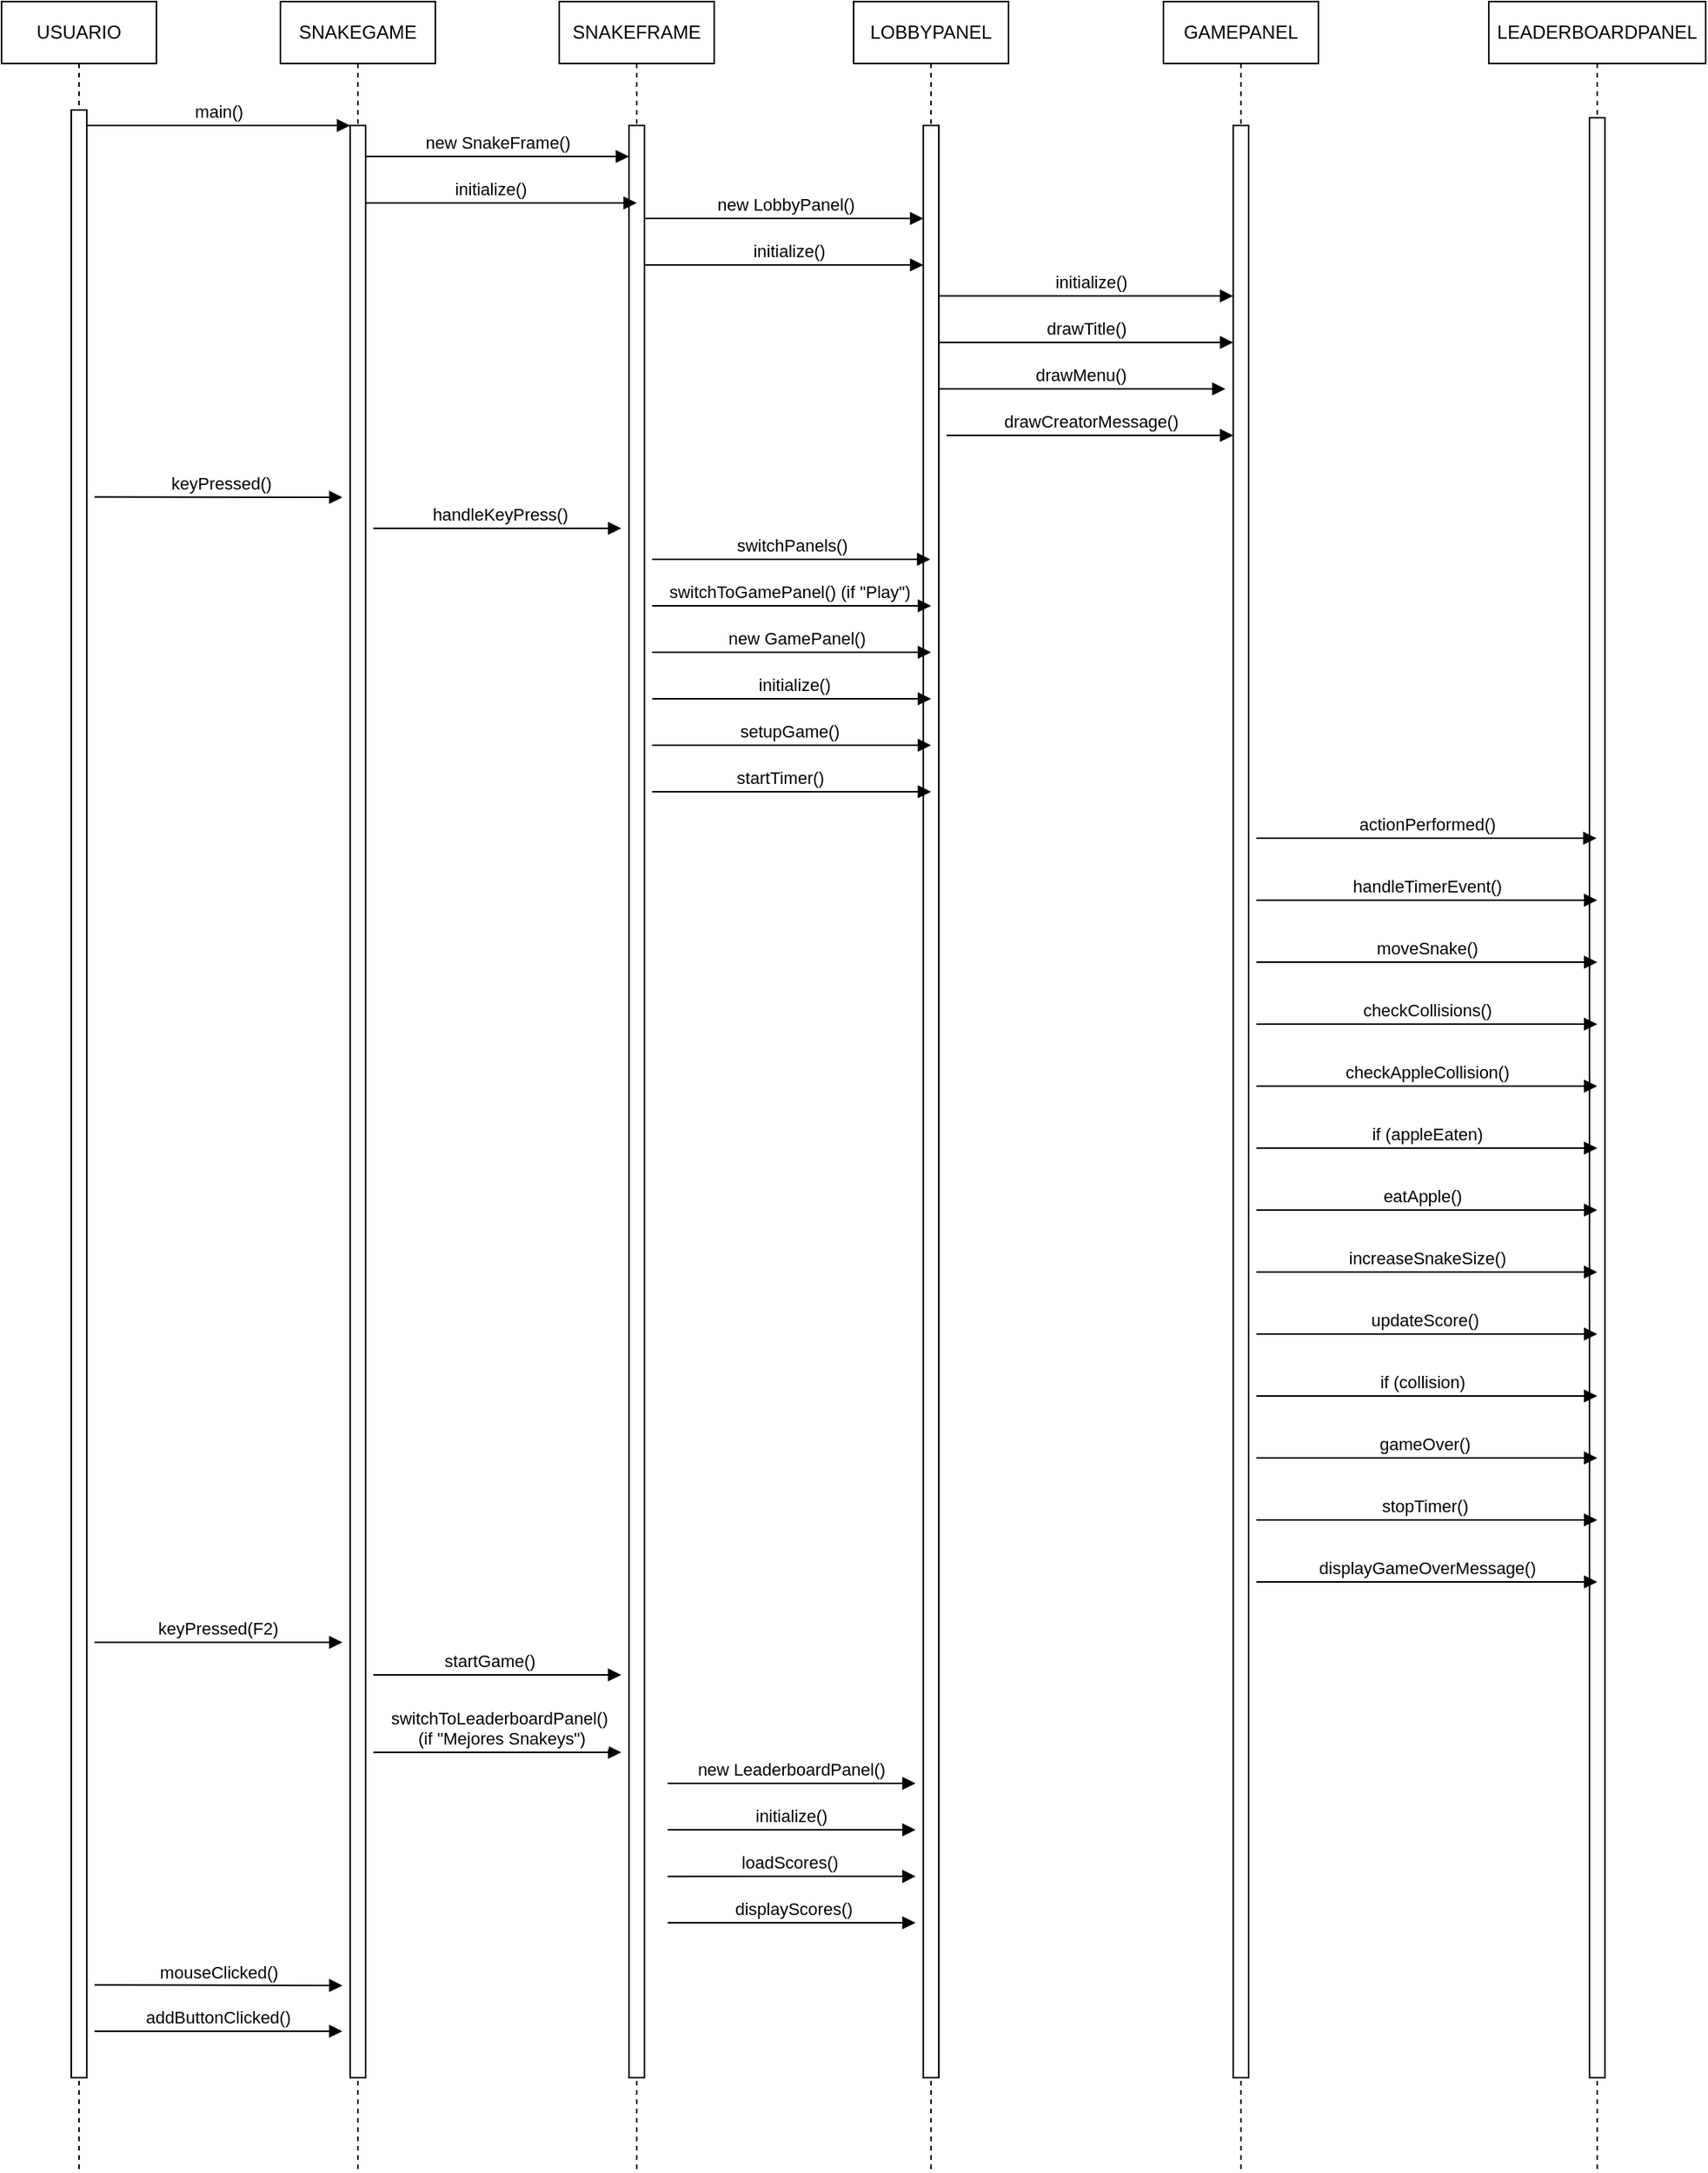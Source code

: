 <mxfile version="24.4.9" type="device">
  <diagram name="Page-1" id="2YBvvXClWsGukQMizWep">
    <mxGraphModel dx="1110" dy="588" grid="1" gridSize="10" guides="1" tooltips="1" connect="1" arrows="1" fold="1" page="1" pageScale="1" pageWidth="850" pageHeight="1100" math="0" shadow="0">
      <root>
        <mxCell id="0" />
        <mxCell id="1" parent="0" />
        <mxCell id="aM9ryv3xv72pqoxQDRHE-1" value="USUARIO" style="shape=umlLifeline;perimeter=lifelinePerimeter;whiteSpace=wrap;html=1;container=0;dropTarget=0;collapsible=0;recursiveResize=0;outlineConnect=0;portConstraint=eastwest;newEdgeStyle={&quot;edgeStyle&quot;:&quot;elbowEdgeStyle&quot;,&quot;elbow&quot;:&quot;vertical&quot;,&quot;curved&quot;:0,&quot;rounded&quot;:0};" parent="1" vertex="1">
          <mxGeometry x="40" y="40" width="100" height="1400" as="geometry" />
        </mxCell>
        <mxCell id="aM9ryv3xv72pqoxQDRHE-2" value="" style="html=1;points=[];perimeter=orthogonalPerimeter;outlineConnect=0;targetShapes=umlLifeline;portConstraint=eastwest;newEdgeStyle={&quot;edgeStyle&quot;:&quot;elbowEdgeStyle&quot;,&quot;elbow&quot;:&quot;vertical&quot;,&quot;curved&quot;:0,&quot;rounded&quot;:0};" parent="aM9ryv3xv72pqoxQDRHE-1" vertex="1">
          <mxGeometry x="45" y="70" width="10" height="1270" as="geometry" />
        </mxCell>
        <mxCell id="aM9ryv3xv72pqoxQDRHE-5" value="SNAKEGAME" style="shape=umlLifeline;perimeter=lifelinePerimeter;whiteSpace=wrap;html=1;container=0;dropTarget=0;collapsible=0;recursiveResize=0;outlineConnect=0;portConstraint=eastwest;newEdgeStyle={&quot;edgeStyle&quot;:&quot;elbowEdgeStyle&quot;,&quot;elbow&quot;:&quot;vertical&quot;,&quot;curved&quot;:0,&quot;rounded&quot;:0};" parent="1" vertex="1">
          <mxGeometry x="220" y="40" width="100" height="1400" as="geometry" />
        </mxCell>
        <mxCell id="aM9ryv3xv72pqoxQDRHE-6" value="" style="html=1;points=[];perimeter=orthogonalPerimeter;outlineConnect=0;targetShapes=umlLifeline;portConstraint=eastwest;newEdgeStyle={&quot;edgeStyle&quot;:&quot;elbowEdgeStyle&quot;,&quot;elbow&quot;:&quot;vertical&quot;,&quot;curved&quot;:0,&quot;rounded&quot;:0};" parent="aM9ryv3xv72pqoxQDRHE-5" vertex="1">
          <mxGeometry x="45" y="80" width="10" height="1260" as="geometry" />
        </mxCell>
        <mxCell id="aM9ryv3xv72pqoxQDRHE-7" value="main()" style="html=1;verticalAlign=bottom;endArrow=block;edgeStyle=elbowEdgeStyle;elbow=vertical;curved=0;rounded=0;" parent="1" source="aM9ryv3xv72pqoxQDRHE-2" target="aM9ryv3xv72pqoxQDRHE-6" edge="1">
          <mxGeometry relative="1" as="geometry">
            <mxPoint x="195" y="130" as="sourcePoint" />
            <Array as="points">
              <mxPoint x="180" y="120" />
            </Array>
          </mxGeometry>
        </mxCell>
        <mxCell id="97DizCjMmrXPWokscKGd-1" value="SNAKEFRAME" style="shape=umlLifeline;perimeter=lifelinePerimeter;whiteSpace=wrap;html=1;container=0;dropTarget=0;collapsible=0;recursiveResize=0;outlineConnect=0;portConstraint=eastwest;newEdgeStyle={&quot;edgeStyle&quot;:&quot;elbowEdgeStyle&quot;,&quot;elbow&quot;:&quot;vertical&quot;,&quot;curved&quot;:0,&quot;rounded&quot;:0};" parent="1" vertex="1">
          <mxGeometry x="400" y="40" width="100" height="1400" as="geometry" />
        </mxCell>
        <mxCell id="97DizCjMmrXPWokscKGd-2" value="" style="html=1;points=[];perimeter=orthogonalPerimeter;outlineConnect=0;targetShapes=umlLifeline;portConstraint=eastwest;newEdgeStyle={&quot;edgeStyle&quot;:&quot;elbowEdgeStyle&quot;,&quot;elbow&quot;:&quot;vertical&quot;,&quot;curved&quot;:0,&quot;rounded&quot;:0};" parent="97DizCjMmrXPWokscKGd-1" vertex="1">
          <mxGeometry x="45" y="80" width="10" height="1260" as="geometry" />
        </mxCell>
        <mxCell id="97DizCjMmrXPWokscKGd-3" value="LOBBYPANEL" style="shape=umlLifeline;perimeter=lifelinePerimeter;whiteSpace=wrap;html=1;container=0;dropTarget=0;collapsible=0;recursiveResize=0;outlineConnect=0;portConstraint=eastwest;newEdgeStyle={&quot;edgeStyle&quot;:&quot;elbowEdgeStyle&quot;,&quot;elbow&quot;:&quot;vertical&quot;,&quot;curved&quot;:0,&quot;rounded&quot;:0};" parent="1" vertex="1">
          <mxGeometry x="590" y="40" width="100" height="1400" as="geometry" />
        </mxCell>
        <mxCell id="97DizCjMmrXPWokscKGd-4" value="" style="html=1;points=[];perimeter=orthogonalPerimeter;outlineConnect=0;targetShapes=umlLifeline;portConstraint=eastwest;newEdgeStyle={&quot;edgeStyle&quot;:&quot;elbowEdgeStyle&quot;,&quot;elbow&quot;:&quot;vertical&quot;,&quot;curved&quot;:0,&quot;rounded&quot;:0};" parent="97DizCjMmrXPWokscKGd-3" vertex="1">
          <mxGeometry x="45" y="80" width="10" height="1260" as="geometry" />
        </mxCell>
        <mxCell id="97DizCjMmrXPWokscKGd-5" value="GAMEPANEL" style="shape=umlLifeline;perimeter=lifelinePerimeter;whiteSpace=wrap;html=1;container=0;dropTarget=0;collapsible=0;recursiveResize=0;outlineConnect=0;portConstraint=eastwest;newEdgeStyle={&quot;edgeStyle&quot;:&quot;elbowEdgeStyle&quot;,&quot;elbow&quot;:&quot;vertical&quot;,&quot;curved&quot;:0,&quot;rounded&quot;:0};" parent="1" vertex="1">
          <mxGeometry x="790" y="40" width="100" height="1400" as="geometry" />
        </mxCell>
        <mxCell id="97DizCjMmrXPWokscKGd-6" value="" style="html=1;points=[];perimeter=orthogonalPerimeter;outlineConnect=0;targetShapes=umlLifeline;portConstraint=eastwest;newEdgeStyle={&quot;edgeStyle&quot;:&quot;elbowEdgeStyle&quot;,&quot;elbow&quot;:&quot;vertical&quot;,&quot;curved&quot;:0,&quot;rounded&quot;:0};" parent="97DizCjMmrXPWokscKGd-5" vertex="1">
          <mxGeometry x="45" y="80" width="10" height="1260" as="geometry" />
        </mxCell>
        <mxCell id="97DizCjMmrXPWokscKGd-7" value="LEADERBOARDPANEL" style="shape=umlLifeline;perimeter=lifelinePerimeter;whiteSpace=wrap;html=1;container=0;dropTarget=0;collapsible=0;recursiveResize=0;outlineConnect=0;portConstraint=eastwest;newEdgeStyle={&quot;edgeStyle&quot;:&quot;elbowEdgeStyle&quot;,&quot;elbow&quot;:&quot;vertical&quot;,&quot;curved&quot;:0,&quot;rounded&quot;:0};" parent="1" vertex="1">
          <mxGeometry x="1000" y="40" width="140" height="1400" as="geometry" />
        </mxCell>
        <mxCell id="97DizCjMmrXPWokscKGd-8" value="" style="html=1;points=[];perimeter=orthogonalPerimeter;outlineConnect=0;targetShapes=umlLifeline;portConstraint=eastwest;newEdgeStyle={&quot;edgeStyle&quot;:&quot;elbowEdgeStyle&quot;,&quot;elbow&quot;:&quot;vertical&quot;,&quot;curved&quot;:0,&quot;rounded&quot;:0};" parent="97DizCjMmrXPWokscKGd-7" vertex="1">
          <mxGeometry x="65" y="75" width="10" height="1265" as="geometry" />
        </mxCell>
        <mxCell id="sOORsuh8Qs9bLVSbiVUi-2" value="new SnakeFrame()" style="html=1;verticalAlign=bottom;endArrow=block;edgeStyle=elbowEdgeStyle;elbow=vertical;curved=0;rounded=0;" edge="1" parent="1" source="aM9ryv3xv72pqoxQDRHE-6" target="97DizCjMmrXPWokscKGd-2">
          <mxGeometry x="0.002" relative="1" as="geometry">
            <mxPoint x="280" y="140" as="sourcePoint" />
            <Array as="points">
              <mxPoint x="365" y="140" />
            </Array>
            <mxPoint x="450" y="140" as="targetPoint" />
            <mxPoint as="offset" />
          </mxGeometry>
        </mxCell>
        <mxCell id="sOORsuh8Qs9bLVSbiVUi-3" value="initialize()&amp;nbsp; &amp;nbsp;" style="html=1;verticalAlign=bottom;endArrow=block;edgeStyle=elbowEdgeStyle;elbow=vertical;curved=0;rounded=0;" edge="1" parent="1" source="aM9ryv3xv72pqoxQDRHE-6">
          <mxGeometry x="-0.029" relative="1" as="geometry">
            <mxPoint x="280" y="170" as="sourcePoint" />
            <Array as="points">
              <mxPoint x="370" y="170" />
            </Array>
            <mxPoint x="450" y="170" as="targetPoint" />
            <mxPoint as="offset" />
          </mxGeometry>
        </mxCell>
        <mxCell id="sOORsuh8Qs9bLVSbiVUi-5" value="new LobbyPanel()" style="html=1;verticalAlign=bottom;endArrow=block;edgeStyle=elbowEdgeStyle;elbow=vertical;curved=0;rounded=0;entryX=0.5;entryY=0.294;entryDx=0;entryDy=0;entryPerimeter=0;" edge="1" parent="1" source="97DizCjMmrXPWokscKGd-2">
          <mxGeometry x="0.003" relative="1" as="geometry">
            <mxPoint x="460" y="180" as="sourcePoint" />
            <Array as="points">
              <mxPoint x="555" y="180" />
            </Array>
            <mxPoint x="635" y="180" as="targetPoint" />
            <mxPoint as="offset" />
          </mxGeometry>
        </mxCell>
        <mxCell id="sOORsuh8Qs9bLVSbiVUi-6" value="&amp;nbsp; initialize()" style="html=1;verticalAlign=bottom;endArrow=block;edgeStyle=elbowEdgeStyle;elbow=vertical;curved=0;rounded=0;" edge="1" parent="1" source="97DizCjMmrXPWokscKGd-2" target="97DizCjMmrXPWokscKGd-4">
          <mxGeometry x="0.0" relative="1" as="geometry">
            <mxPoint x="460" y="210" as="sourcePoint" />
            <Array as="points">
              <mxPoint x="560" y="210" />
            </Array>
            <mxPoint x="630" y="210" as="targetPoint" />
            <mxPoint as="offset" />
          </mxGeometry>
        </mxCell>
        <mxCell id="sOORsuh8Qs9bLVSbiVUi-7" value="&amp;nbsp; initialize()" style="html=1;verticalAlign=bottom;endArrow=block;edgeStyle=elbowEdgeStyle;elbow=vertical;curved=0;rounded=0;entryX=0.5;entryY=0.529;entryDx=0;entryDy=0;entryPerimeter=0;" edge="1" parent="1" source="97DizCjMmrXPWokscKGd-4">
          <mxGeometry x="0.0" relative="1" as="geometry">
            <mxPoint x="650" y="230" as="sourcePoint" />
            <Array as="points">
              <mxPoint x="755" y="230" />
            </Array>
            <mxPoint x="835" y="230" as="targetPoint" />
            <mxPoint as="offset" />
          </mxGeometry>
        </mxCell>
        <mxCell id="sOORsuh8Qs9bLVSbiVUi-8" value="&amp;nbsp;drawTitle()&amp;nbsp;" style="html=1;verticalAlign=bottom;endArrow=block;edgeStyle=elbowEdgeStyle;elbow=vertical;curved=0;rounded=0;" edge="1" parent="1" source="97DizCjMmrXPWokscKGd-4" target="97DizCjMmrXPWokscKGd-6">
          <mxGeometry x="-0.002" relative="1" as="geometry">
            <mxPoint x="650" y="260" as="sourcePoint" />
            <Array as="points">
              <mxPoint x="760" y="260" />
            </Array>
            <mxPoint x="830" y="260" as="targetPoint" />
            <mxPoint as="offset" />
          </mxGeometry>
        </mxCell>
        <mxCell id="sOORsuh8Qs9bLVSbiVUi-9" value="drawMenu()&amp;nbsp;" style="html=1;verticalAlign=bottom;endArrow=block;edgeStyle=elbowEdgeStyle;elbow=vertical;curved=0;rounded=0;" edge="1" parent="1" source="97DizCjMmrXPWokscKGd-4">
          <mxGeometry x="-0.002" relative="1" as="geometry">
            <mxPoint x="650" y="300" as="sourcePoint" />
            <Array as="points">
              <mxPoint x="765" y="290" />
            </Array>
            <mxPoint x="830" y="290" as="targetPoint" />
            <mxPoint as="offset" />
          </mxGeometry>
        </mxCell>
        <mxCell id="sOORsuh8Qs9bLVSbiVUi-10" value="drawCreatorMessage()" style="html=1;verticalAlign=bottom;endArrow=block;edgeStyle=elbowEdgeStyle;elbow=vertical;curved=0;rounded=0;" edge="1" parent="1">
          <mxGeometry x="-0.002" relative="1" as="geometry">
            <mxPoint x="650" y="320" as="sourcePoint" />
            <Array as="points">
              <mxPoint x="770" y="320" />
            </Array>
            <mxPoint x="835" y="320" as="targetPoint" />
            <mxPoint as="offset" />
          </mxGeometry>
        </mxCell>
        <mxCell id="sOORsuh8Qs9bLVSbiVUi-11" value="&amp;nbsp;keyPressed()" style="html=1;verticalAlign=bottom;endArrow=block;edgeStyle=elbowEdgeStyle;elbow=vertical;curved=0;rounded=0;" edge="1" parent="1">
          <mxGeometry x="0.002" relative="1" as="geometry">
            <mxPoint x="100" y="359.71" as="sourcePoint" />
            <Array as="points" />
            <mxPoint x="260" y="360" as="targetPoint" />
            <mxPoint as="offset" />
          </mxGeometry>
        </mxCell>
        <mxCell id="sOORsuh8Qs9bLVSbiVUi-12" value="&amp;nbsp; handleKeyPress()&amp;nbsp;" style="html=1;verticalAlign=bottom;endArrow=block;edgeStyle=elbowEdgeStyle;elbow=vertical;curved=0;rounded=0;" edge="1" parent="1">
          <mxGeometry relative="1" as="geometry">
            <mxPoint x="280" y="380" as="sourcePoint" />
            <Array as="points">
              <mxPoint x="375" y="380" />
            </Array>
            <mxPoint x="440" y="380" as="targetPoint" />
            <mxPoint as="offset" />
          </mxGeometry>
        </mxCell>
        <mxCell id="sOORsuh8Qs9bLVSbiVUi-13" value="switchPanels()" style="html=1;verticalAlign=bottom;endArrow=block;edgeStyle=elbowEdgeStyle;elbow=vertical;curved=0;rounded=0;" edge="1" parent="1" target="97DizCjMmrXPWokscKGd-3">
          <mxGeometry x="-0.0" relative="1" as="geometry">
            <mxPoint x="460" y="400" as="sourcePoint" />
            <Array as="points">
              <mxPoint x="555" y="400" />
            </Array>
            <mxPoint x="620" y="400" as="targetPoint" />
            <mxPoint as="offset" />
          </mxGeometry>
        </mxCell>
        <mxCell id="sOORsuh8Qs9bLVSbiVUi-14" value="switchToGamePanel() (if &quot;Play&quot;)&amp;nbsp;" style="html=1;verticalAlign=bottom;endArrow=block;edgeStyle=elbowEdgeStyle;elbow=vertical;curved=0;rounded=0;" edge="1" parent="1">
          <mxGeometry x="-0.003" relative="1" as="geometry">
            <mxPoint x="460" y="430" as="sourcePoint" />
            <Array as="points">
              <mxPoint x="555" y="430" />
            </Array>
            <mxPoint x="640" y="430" as="targetPoint" />
            <mxPoint as="offset" />
          </mxGeometry>
        </mxCell>
        <mxCell id="sOORsuh8Qs9bLVSbiVUi-15" value="&amp;nbsp; new GamePanel()" style="html=1;verticalAlign=bottom;endArrow=block;edgeStyle=elbowEdgeStyle;elbow=vertical;curved=0;rounded=0;" edge="1" parent="1">
          <mxGeometry x="-0.003" relative="1" as="geometry">
            <mxPoint x="460" y="460" as="sourcePoint" />
            <Array as="points">
              <mxPoint x="555" y="460" />
            </Array>
            <mxPoint x="640" y="460" as="targetPoint" />
            <mxPoint as="offset" />
          </mxGeometry>
        </mxCell>
        <mxCell id="sOORsuh8Qs9bLVSbiVUi-16" value="&amp;nbsp;initialize()" style="html=1;verticalAlign=bottom;endArrow=block;edgeStyle=elbowEdgeStyle;elbow=vertical;curved=0;rounded=0;" edge="1" parent="1">
          <mxGeometry x="-0.003" relative="1" as="geometry">
            <mxPoint x="460" y="490" as="sourcePoint" />
            <Array as="points">
              <mxPoint x="555" y="490" />
            </Array>
            <mxPoint x="640" y="490" as="targetPoint" />
            <mxPoint as="offset" />
          </mxGeometry>
        </mxCell>
        <mxCell id="sOORsuh8Qs9bLVSbiVUi-17" value="&amp;nbsp;setupGame()&amp;nbsp;&amp;nbsp;" style="html=1;verticalAlign=bottom;endArrow=block;edgeStyle=elbowEdgeStyle;elbow=vertical;curved=0;rounded=0;" edge="1" parent="1">
          <mxGeometry x="-0.003" relative="1" as="geometry">
            <mxPoint x="460" y="520" as="sourcePoint" />
            <Array as="points">
              <mxPoint x="555" y="520" />
            </Array>
            <mxPoint x="640" y="520" as="targetPoint" />
            <mxPoint as="offset" />
          </mxGeometry>
        </mxCell>
        <mxCell id="sOORsuh8Qs9bLVSbiVUi-18" value="startTimer()&amp;nbsp; &amp;nbsp; &amp;nbsp;" style="html=1;verticalAlign=bottom;endArrow=block;edgeStyle=elbowEdgeStyle;elbow=vertical;curved=0;rounded=0;" edge="1" parent="1">
          <mxGeometry x="-0.003" relative="1" as="geometry">
            <mxPoint x="460" y="550" as="sourcePoint" />
            <Array as="points">
              <mxPoint x="555" y="550" />
            </Array>
            <mxPoint x="640" y="550" as="targetPoint" />
            <mxPoint as="offset" />
          </mxGeometry>
        </mxCell>
        <mxCell id="sOORsuh8Qs9bLVSbiVUi-19" value="actionPerformed()" style="html=1;verticalAlign=bottom;endArrow=block;edgeStyle=elbowEdgeStyle;elbow=vertical;curved=0;rounded=0;" edge="1" parent="1" target="97DizCjMmrXPWokscKGd-7">
          <mxGeometry x="-0.001" relative="1" as="geometry">
            <mxPoint x="850" y="580" as="sourcePoint" />
            <Array as="points">
              <mxPoint x="945" y="580" />
            </Array>
            <mxPoint x="1030" y="580" as="targetPoint" />
            <mxPoint as="offset" />
          </mxGeometry>
        </mxCell>
        <mxCell id="sOORsuh8Qs9bLVSbiVUi-20" value="handleTimerEvent()" style="html=1;verticalAlign=bottom;endArrow=block;edgeStyle=elbowEdgeStyle;elbow=vertical;curved=0;rounded=0;" edge="1" parent="1">
          <mxGeometry x="-0.003" relative="1" as="geometry">
            <mxPoint x="850" y="620" as="sourcePoint" />
            <Array as="points">
              <mxPoint x="945" y="620" />
            </Array>
            <mxPoint x="1070" y="620" as="targetPoint" />
            <mxPoint as="offset" />
          </mxGeometry>
        </mxCell>
        <mxCell id="sOORsuh8Qs9bLVSbiVUi-21" value="moveSnake()" style="html=1;verticalAlign=bottom;endArrow=block;edgeStyle=elbowEdgeStyle;elbow=vertical;curved=0;rounded=0;" edge="1" parent="1">
          <mxGeometry x="-0.003" relative="1" as="geometry">
            <mxPoint x="850" y="660" as="sourcePoint" />
            <Array as="points">
              <mxPoint x="945" y="660" />
            </Array>
            <mxPoint x="1070" y="660" as="targetPoint" />
            <mxPoint as="offset" />
          </mxGeometry>
        </mxCell>
        <mxCell id="sOORsuh8Qs9bLVSbiVUi-22" value="checkCollisions()" style="html=1;verticalAlign=bottom;endArrow=block;edgeStyle=elbowEdgeStyle;elbow=vertical;curved=0;rounded=0;" edge="1" parent="1">
          <mxGeometry x="-0.003" relative="1" as="geometry">
            <mxPoint x="850" y="700" as="sourcePoint" />
            <Array as="points">
              <mxPoint x="945" y="700" />
            </Array>
            <mxPoint x="1070" y="700" as="targetPoint" />
            <mxPoint as="offset" />
          </mxGeometry>
        </mxCell>
        <mxCell id="sOORsuh8Qs9bLVSbiVUi-23" value="checkAppleCollision()" style="html=1;verticalAlign=bottom;endArrow=block;edgeStyle=elbowEdgeStyle;elbow=vertical;curved=0;rounded=0;" edge="1" parent="1">
          <mxGeometry x="-0.003" relative="1" as="geometry">
            <mxPoint x="850" y="740" as="sourcePoint" />
            <Array as="points">
              <mxPoint x="945" y="740" />
            </Array>
            <mxPoint x="1070" y="740" as="targetPoint" />
            <mxPoint as="offset" />
          </mxGeometry>
        </mxCell>
        <mxCell id="sOORsuh8Qs9bLVSbiVUi-25" value="if (appleEaten)" style="html=1;verticalAlign=bottom;endArrow=block;edgeStyle=elbowEdgeStyle;elbow=vertical;curved=0;rounded=0;" edge="1" parent="1">
          <mxGeometry x="-0.003" relative="1" as="geometry">
            <mxPoint x="850" y="780" as="sourcePoint" />
            <Array as="points">
              <mxPoint x="945" y="780" />
            </Array>
            <mxPoint x="1070" y="780" as="targetPoint" />
            <mxPoint as="offset" />
          </mxGeometry>
        </mxCell>
        <mxCell id="sOORsuh8Qs9bLVSbiVUi-26" value="eatApple()&amp;nbsp;&amp;nbsp;" style="html=1;verticalAlign=bottom;endArrow=block;edgeStyle=elbowEdgeStyle;elbow=vertical;curved=0;rounded=0;" edge="1" parent="1">
          <mxGeometry x="-0.003" relative="1" as="geometry">
            <mxPoint x="850" y="820" as="sourcePoint" />
            <Array as="points">
              <mxPoint x="945" y="820" />
            </Array>
            <mxPoint x="1070" y="820" as="targetPoint" />
            <mxPoint as="offset" />
          </mxGeometry>
        </mxCell>
        <mxCell id="sOORsuh8Qs9bLVSbiVUi-27" value="increaseSnakeSize()" style="html=1;verticalAlign=bottom;endArrow=block;edgeStyle=elbowEdgeStyle;elbow=vertical;curved=0;rounded=0;" edge="1" parent="1">
          <mxGeometry x="-0.003" relative="1" as="geometry">
            <mxPoint x="850" y="860" as="sourcePoint" />
            <Array as="points">
              <mxPoint x="945" y="860" />
            </Array>
            <mxPoint x="1070" y="860" as="targetPoint" />
            <mxPoint as="offset" />
          </mxGeometry>
        </mxCell>
        <mxCell id="sOORsuh8Qs9bLVSbiVUi-28" value="updateScore()&amp;nbsp;" style="html=1;verticalAlign=bottom;endArrow=block;edgeStyle=elbowEdgeStyle;elbow=vertical;curved=0;rounded=0;" edge="1" parent="1">
          <mxGeometry x="-0.003" relative="1" as="geometry">
            <mxPoint x="850" y="900" as="sourcePoint" />
            <Array as="points">
              <mxPoint x="945" y="900" />
            </Array>
            <mxPoint x="1070" y="900" as="targetPoint" />
            <mxPoint as="offset" />
          </mxGeometry>
        </mxCell>
        <mxCell id="sOORsuh8Qs9bLVSbiVUi-29" value="if (collision)&amp;nbsp;&amp;nbsp;" style="html=1;verticalAlign=bottom;endArrow=block;edgeStyle=elbowEdgeStyle;elbow=vertical;curved=0;rounded=0;" edge="1" parent="1">
          <mxGeometry x="-0.003" relative="1" as="geometry">
            <mxPoint x="850" y="940" as="sourcePoint" />
            <Array as="points">
              <mxPoint x="945" y="940" />
            </Array>
            <mxPoint x="1070" y="940" as="targetPoint" />
            <mxPoint as="offset" />
          </mxGeometry>
        </mxCell>
        <mxCell id="sOORsuh8Qs9bLVSbiVUi-30" value="gameOver()&amp;nbsp;" style="html=1;verticalAlign=bottom;endArrow=block;edgeStyle=elbowEdgeStyle;elbow=vertical;curved=0;rounded=0;" edge="1" parent="1">
          <mxGeometry x="-0.003" relative="1" as="geometry">
            <mxPoint x="850" y="980" as="sourcePoint" />
            <Array as="points">
              <mxPoint x="945" y="980" />
            </Array>
            <mxPoint x="1070" y="980" as="targetPoint" />
            <mxPoint as="offset" />
          </mxGeometry>
        </mxCell>
        <mxCell id="sOORsuh8Qs9bLVSbiVUi-31" value="stopTimer()&amp;nbsp;" style="html=1;verticalAlign=bottom;endArrow=block;edgeStyle=elbowEdgeStyle;elbow=vertical;curved=0;rounded=0;" edge="1" parent="1">
          <mxGeometry x="-0.003" relative="1" as="geometry">
            <mxPoint x="850" y="1020" as="sourcePoint" />
            <Array as="points">
              <mxPoint x="945" y="1020" />
            </Array>
            <mxPoint x="1070" y="1020" as="targetPoint" />
            <mxPoint as="offset" />
          </mxGeometry>
        </mxCell>
        <mxCell id="sOORsuh8Qs9bLVSbiVUi-32" value="&amp;nbsp;displayGameOverMessage()&amp;nbsp;" style="html=1;verticalAlign=bottom;endArrow=block;edgeStyle=elbowEdgeStyle;elbow=vertical;curved=0;rounded=0;" edge="1" parent="1">
          <mxGeometry x="-0.003" relative="1" as="geometry">
            <mxPoint x="850" y="1060" as="sourcePoint" />
            <Array as="points">
              <mxPoint x="945" y="1060" />
            </Array>
            <mxPoint x="1070" y="1060" as="targetPoint" />
            <mxPoint as="offset" />
          </mxGeometry>
        </mxCell>
        <mxCell id="sOORsuh8Qs9bLVSbiVUi-33" value="keyPressed(F2)&amp;nbsp;" style="html=1;verticalAlign=bottom;endArrow=block;edgeStyle=elbowEdgeStyle;elbow=vertical;curved=0;rounded=0;" edge="1" parent="1">
          <mxGeometry x="0.005" relative="1" as="geometry">
            <mxPoint x="100" y="1099" as="sourcePoint" />
            <Array as="points" />
            <mxPoint x="260" y="1099.29" as="targetPoint" />
            <mxPoint as="offset" />
          </mxGeometry>
        </mxCell>
        <mxCell id="sOORsuh8Qs9bLVSbiVUi-34" value="startGame()&amp;nbsp; &amp;nbsp;&amp;nbsp;" style="html=1;verticalAlign=bottom;endArrow=block;edgeStyle=elbowEdgeStyle;elbow=vertical;curved=0;rounded=0;" edge="1" parent="1">
          <mxGeometry x="0.005" relative="1" as="geometry">
            <mxPoint x="280" y="1120" as="sourcePoint" />
            <Array as="points" />
            <mxPoint x="440" y="1120.29" as="targetPoint" />
            <mxPoint as="offset" />
          </mxGeometry>
        </mxCell>
        <mxCell id="sOORsuh8Qs9bLVSbiVUi-35" value="switchToLeaderboardPanel()&lt;div&gt;&amp;nbsp;(if &quot;Mejores Snakeys&quot;)&lt;/div&gt;" style="html=1;verticalAlign=bottom;endArrow=block;edgeStyle=elbowEdgeStyle;elbow=vertical;curved=0;rounded=0;" edge="1" parent="1">
          <mxGeometry x="0.006" relative="1" as="geometry">
            <mxPoint x="280" y="1170" as="sourcePoint" />
            <Array as="points" />
            <mxPoint x="440" y="1170.29" as="targetPoint" />
            <mxPoint as="offset" />
          </mxGeometry>
        </mxCell>
        <mxCell id="sOORsuh8Qs9bLVSbiVUi-36" value="new LeaderboardPanel()&amp;nbsp;" style="html=1;verticalAlign=bottom;endArrow=block;edgeStyle=elbowEdgeStyle;elbow=vertical;curved=0;rounded=0;" edge="1" parent="1">
          <mxGeometry x="0.006" relative="1" as="geometry">
            <mxPoint x="470" y="1190" as="sourcePoint" />
            <Array as="points" />
            <mxPoint x="630" y="1190.29" as="targetPoint" />
            <mxPoint as="offset" />
          </mxGeometry>
        </mxCell>
        <mxCell id="sOORsuh8Qs9bLVSbiVUi-37" value="initialize()&amp;nbsp;" style="html=1;verticalAlign=bottom;endArrow=block;edgeStyle=elbowEdgeStyle;elbow=vertical;curved=0;rounded=0;" edge="1" parent="1">
          <mxGeometry x="0.006" relative="1" as="geometry">
            <mxPoint x="470" y="1220" as="sourcePoint" />
            <Array as="points" />
            <mxPoint x="630" y="1220.29" as="targetPoint" />
            <mxPoint as="offset" />
          </mxGeometry>
        </mxCell>
        <mxCell id="sOORsuh8Qs9bLVSbiVUi-38" value="loadScores()&amp;nbsp;" style="html=1;verticalAlign=bottom;endArrow=block;edgeStyle=elbowEdgeStyle;elbow=vertical;curved=0;rounded=0;" edge="1" parent="1">
          <mxGeometry x="0.005" relative="1" as="geometry">
            <mxPoint x="470" y="1250.07" as="sourcePoint" />
            <Array as="points" />
            <mxPoint x="630" y="1250.36" as="targetPoint" />
            <mxPoint as="offset" />
          </mxGeometry>
        </mxCell>
        <mxCell id="sOORsuh8Qs9bLVSbiVUi-39" value="&amp;nbsp;displayScores()&amp;nbsp;" style="html=1;verticalAlign=bottom;endArrow=block;edgeStyle=elbowEdgeStyle;elbow=vertical;curved=0;rounded=0;" edge="1" parent="1">
          <mxGeometry x="0.007" relative="1" as="geometry">
            <mxPoint x="470" y="1280" as="sourcePoint" />
            <Array as="points" />
            <mxPoint x="630" y="1280.29" as="targetPoint" />
            <mxPoint as="offset" />
          </mxGeometry>
        </mxCell>
        <mxCell id="sOORsuh8Qs9bLVSbiVUi-40" value="mouseClicked()" style="html=1;verticalAlign=bottom;endArrow=block;edgeStyle=elbowEdgeStyle;elbow=vertical;curved=0;rounded=0;" edge="1" parent="1">
          <mxGeometry x="0.005" relative="1" as="geometry">
            <mxPoint x="100" y="1320.14" as="sourcePoint" />
            <Array as="points" />
            <mxPoint x="260" y="1320.43" as="targetPoint" />
            <mxPoint as="offset" />
          </mxGeometry>
        </mxCell>
        <mxCell id="sOORsuh8Qs9bLVSbiVUi-41" value="addButtonClicked()&amp;nbsp;" style="html=1;verticalAlign=bottom;endArrow=block;edgeStyle=elbowEdgeStyle;elbow=vertical;curved=0;rounded=0;" edge="1" parent="1">
          <mxGeometry x="0.005" relative="1" as="geometry">
            <mxPoint x="100" y="1350.0" as="sourcePoint" />
            <Array as="points" />
            <mxPoint x="260" y="1350.29" as="targetPoint" />
            <mxPoint as="offset" />
          </mxGeometry>
        </mxCell>
      </root>
    </mxGraphModel>
  </diagram>
</mxfile>
